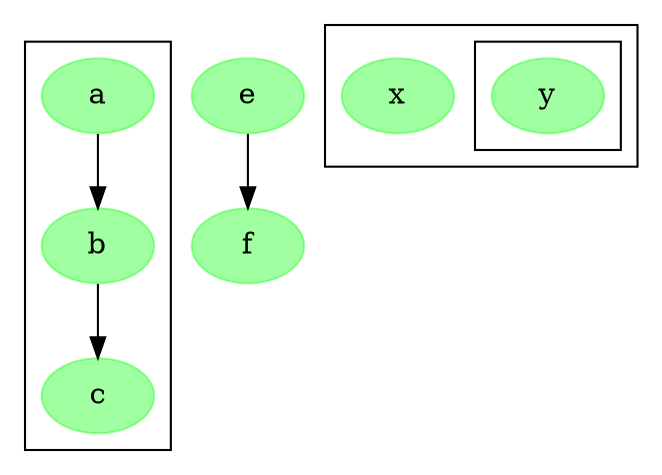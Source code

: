 digraph G {
	node [label="\N", style=filled, fillcolor="#00ff005f", color="#00ff005f"];
	graph [bb="0,0,300,220"];
	{
		graph [bb=""];
		subgraph cluster_ss81 {
			graph [bb="64,8,134,204"];
			a [pos="99,178", width="0.75", height="0.50"];
			b [pos="99,106", width="0.75", height="0.50"];
			c [pos="99,34", width="0.75", height="0.50"];
			a -> b [pos="e,99,124 99,160 99,152 99,143 99,134"];
			b -> c [pos="e,99,52 99,88 99,80 99,71 99,62"];
		}
		e [pos="27,178", width="0.75", height="0.50"];
		f [pos="27,106", width="0.75", height="0.50"];
		e -> f [pos="e,27,124 27,160 27,152 27,143 27,134"];
	}
	{
		graph [bb=""];
		{
			{
				subgraph cluster_x {
					graph [bb="142,144,292,212"];
					subgraph cluster_y {
						graph [bb="214,152,284,204"];
						y [pos="249,178", width="0.75", height="0.50"];
					}
					x [pos="177,178", width="0.75", height="0.50"];
				}
			}
		}
	}
}
